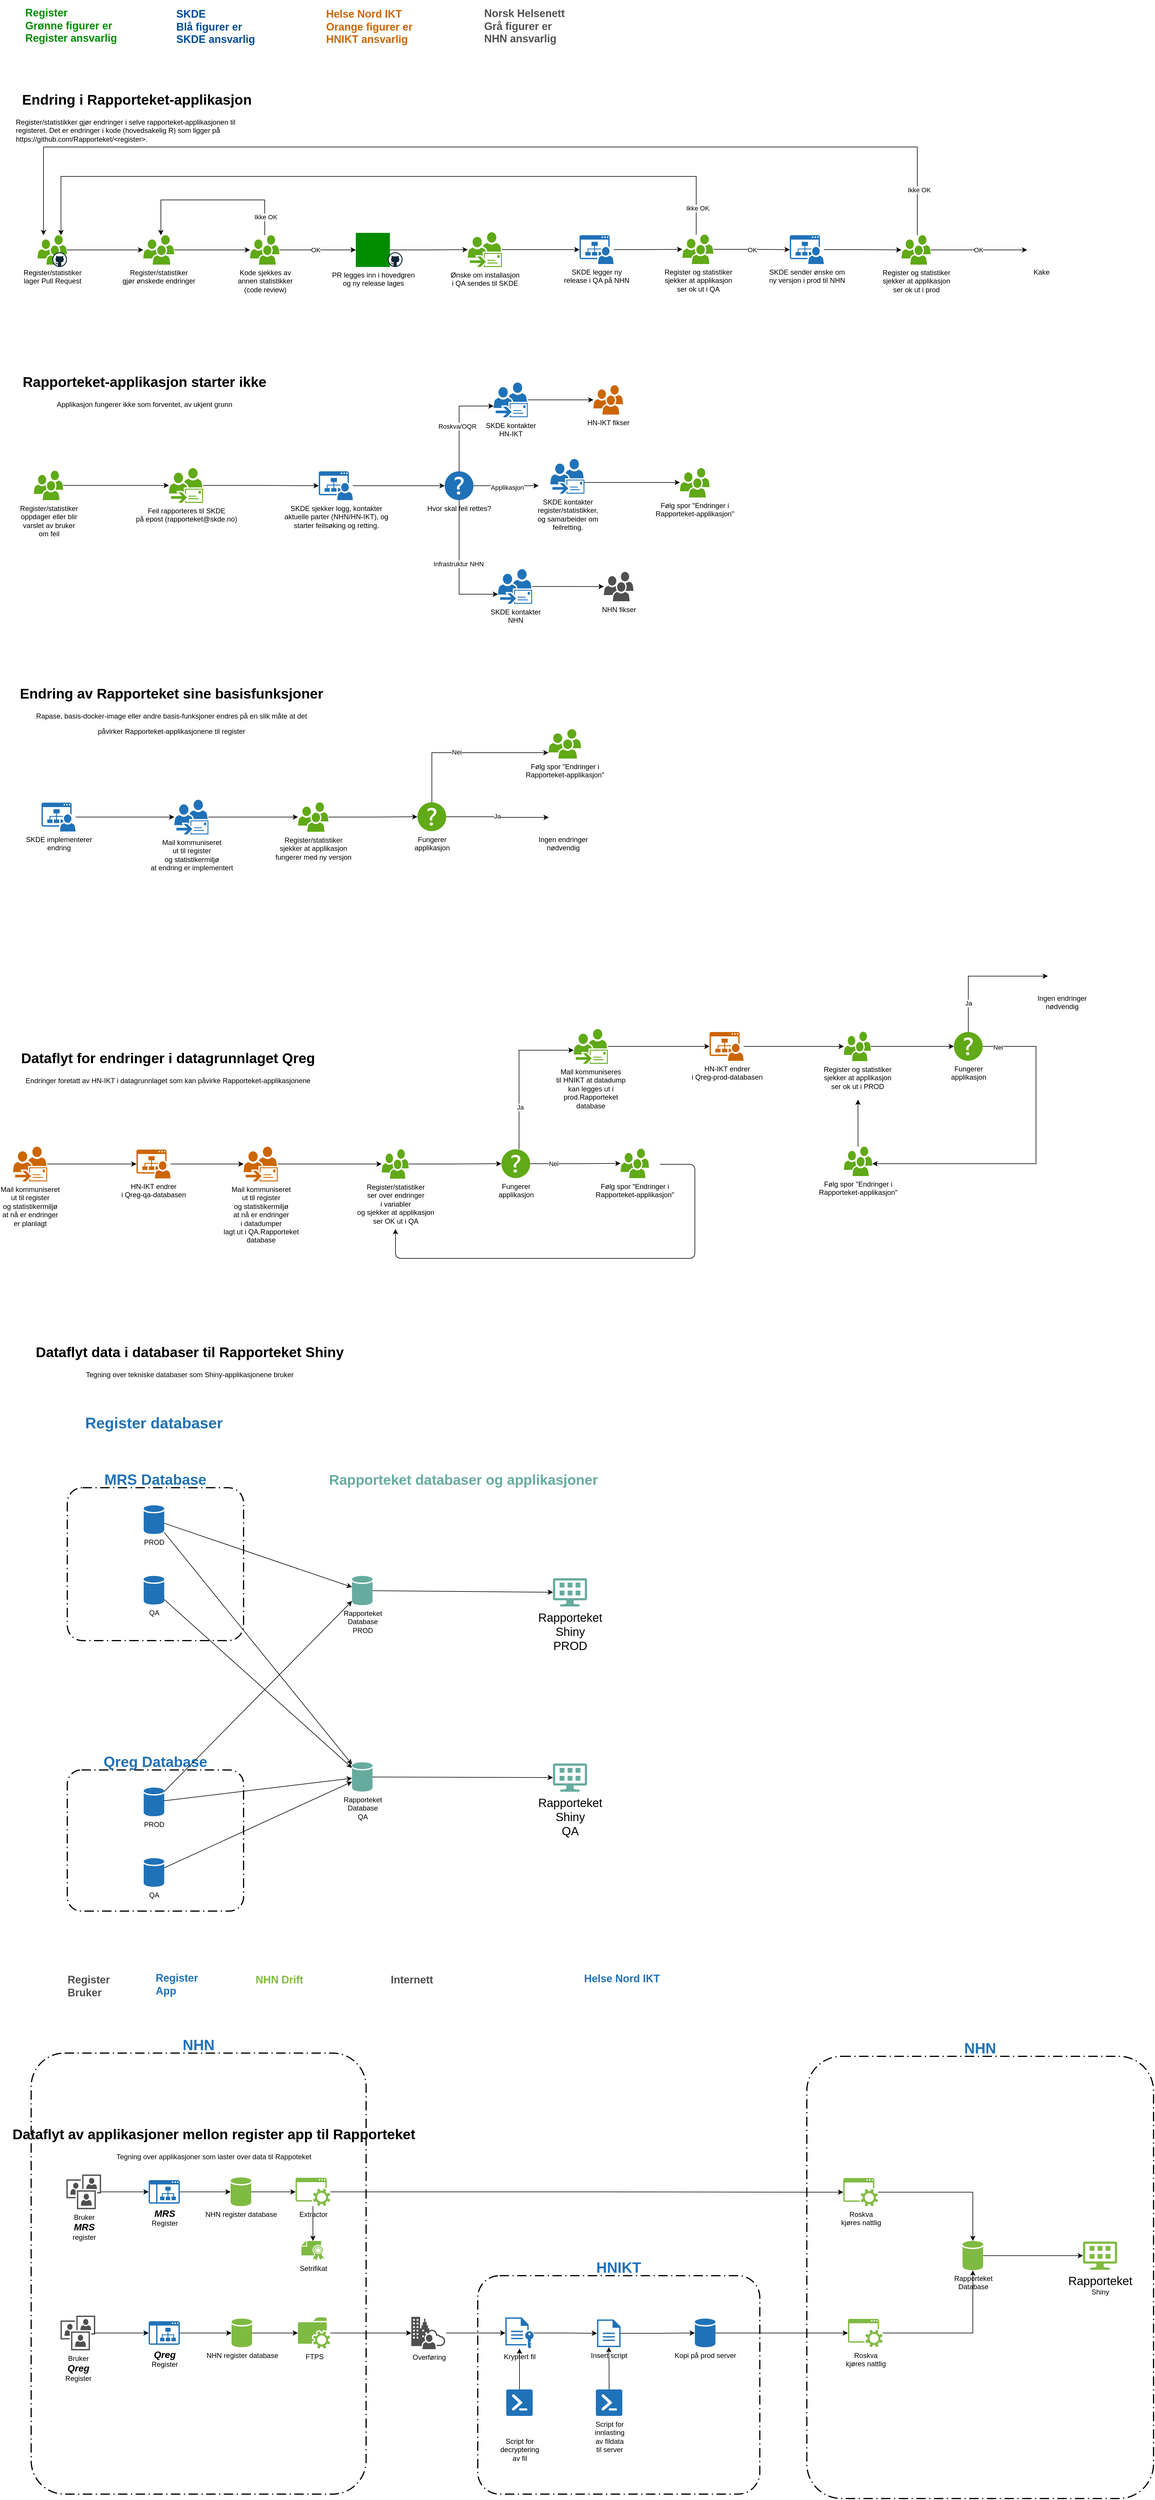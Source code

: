 <mxfile>
    <diagram id="NtRQC4Yf2EBrrEhXGuK9" name="AlleVar">
        <mxGraphModel dx="1612" dy="4120" grid="1" gridSize="10" guides="1" tooltips="1" connect="1" arrows="1" fold="1" page="1" pageScale="1" pageWidth="1169" pageHeight="827" math="0" shadow="0">
            <root>
                <mxCell id="0"/>
                <mxCell id="1" parent="0"/>
                <mxCell id="FdEGy9-HCE7xzLKLmm-V-1" value="NHN" style="rounded=1;arcSize=10;dashed=1;strokeColor=#000000;fillColor=none;gradientColor=none;dashPattern=8 3 1 3;strokeWidth=2;verticalAlign=bottom;labelPosition=center;verticalLabelPosition=top;align=center;fontStyle=1;fontSize=25;fontColor=#2072B8;" parent="1" vertex="1">
                    <mxGeometry x="1400" y="207" width="590" height="752" as="geometry"/>
                </mxCell>
                <mxCell id="3FZUS84Uxspk6rO_MviW-44" value="Register&lt;br&gt;Grønne figurer er Register ansvarlig" style="text;html=1;strokeColor=none;fillColor=none;align=left;verticalAlign=top;whiteSpace=wrap;rounded=0;fontStyle=1;fontColor=#008C00;fontSize=18;" parent="1" vertex="1">
                    <mxGeometry x="67.63" y="-3285" width="166.75" height="81.5" as="geometry"/>
                </mxCell>
                <mxCell id="3FZUS84Uxspk6rO_MviW-45" value="SKDE&lt;br&gt;Blå figurer er&lt;div&gt;SKDE ansvarlig&lt;/div&gt;" style="text;html=1;strokeColor=none;fillColor=none;align=left;verticalAlign=middle;whiteSpace=wrap;rounded=0;fontStyle=1;fontColor=#004C99;fontSize=18;" parent="1" vertex="1">
                    <mxGeometry x="325" y="-3284.25" width="170" height="80" as="geometry"/>
                </mxCell>
                <mxCell id="3FZUS84Uxspk6rO_MviW-83" value="&lt;font&gt;Norsk Helsenett&lt;/font&gt;&lt;div&gt;&lt;font&gt;Grå figurer er&lt;br&gt;NHN ansvarlig&lt;/font&gt;&lt;/div&gt;" style="text;html=1;strokeColor=none;fillColor=none;align=left;verticalAlign=top;whiteSpace=wrap;rounded=0;fontStyle=1;fontColor=#505050;fontSize=18;" parent="1" vertex="1">
                    <mxGeometry x="849.25" y="-3284.25" width="156" height="80" as="geometry"/>
                </mxCell>
                <mxCell id="3FZUS84Uxspk6rO_MviW-182" value="Qreg Database" style="rounded=1;arcSize=10;dashed=1;strokeColor=#000000;fillColor=none;gradientColor=none;dashPattern=8 3 1 3;strokeWidth=2;verticalAlign=bottom;labelPosition=center;verticalLabelPosition=top;align=center;fontStyle=1;fontSize=25;fontColor=#2072B8;" parent="1" vertex="1">
                    <mxGeometry x="141.5" y="-280" width="300" height="240" as="geometry"/>
                </mxCell>
                <mxCell id="3FZUS84Uxspk6rO_MviW-199" value="&lt;span style=&quot;font-size: 20px&quot;&gt;Rapporteket&lt;br&gt;Shiny&lt;br&gt;PROD&lt;br&gt;&lt;/span&gt;" style="pointerEvents=1;shadow=0;dashed=0;html=1;strokeColor=none;labelPosition=center;verticalLabelPosition=bottom;verticalAlign=top;outlineConnect=0;align=center;shape=mxgraph.office.devices.management_console;fillColor=#67AB9F;" parent="1" vertex="1">
                    <mxGeometry x="968" y="-606" width="58" height="48" as="geometry"/>
                </mxCell>
                <mxCell id="3FZUS84Uxspk6rO_MviW-225" style="edgeStyle=none;rounded=0;orthogonalLoop=1;jettySize=auto;html=1;" parent="1" source="3FZUS84Uxspk6rO_MviW-203" target="3FZUS84Uxspk6rO_MviW-199" edge="1">
                    <mxGeometry relative="1" as="geometry"/>
                </mxCell>
                <mxCell id="3FZUS84Uxspk6rO_MviW-203" value="Rapporteket&lt;br&gt;Database&lt;br&gt;PROD" style="shadow=0;dashed=0;html=1;strokeColor=none;labelPosition=center;verticalLabelPosition=bottom;verticalAlign=top;outlineConnect=0;align=center;shape=mxgraph.office.databases.database;fillColor=#67AB9F;" parent="1" vertex="1">
                    <mxGeometry x="626" y="-610" width="35" height="50" as="geometry"/>
                </mxCell>
                <mxCell id="3FZUS84Uxspk6rO_MviW-215" style="edgeStyle=none;rounded=0;orthogonalLoop=1;jettySize=auto;html=1;" parent="1" source="3FZUS84Uxspk6rO_MviW-204" target="3FZUS84Uxspk6rO_MviW-206" edge="1">
                    <mxGeometry relative="1" as="geometry"/>
                </mxCell>
                <mxCell id="3FZUS84Uxspk6rO_MviW-204" value="QA" style="shadow=0;dashed=0;html=1;strokeColor=none;labelPosition=center;verticalLabelPosition=bottom;verticalAlign=top;outlineConnect=0;align=center;shape=mxgraph.office.databases.database;fillColor=#2072B8;" parent="1" vertex="1">
                    <mxGeometry x="271.5" y="-130" width="35" height="49" as="geometry"/>
                </mxCell>
                <mxCell id="3FZUS84Uxspk6rO_MviW-212" style="rounded=0;orthogonalLoop=1;jettySize=auto;html=1;" parent="1" source="3FZUS84Uxspk6rO_MviW-205" target="3FZUS84Uxspk6rO_MviW-203" edge="1">
                    <mxGeometry relative="1" as="geometry"/>
                </mxCell>
                <mxCell id="3FZUS84Uxspk6rO_MviW-213" style="edgeStyle=none;rounded=0;orthogonalLoop=1;jettySize=auto;html=1;" parent="1" source="3FZUS84Uxspk6rO_MviW-205" target="3FZUS84Uxspk6rO_MviW-206" edge="1">
                    <mxGeometry relative="1" as="geometry"/>
                </mxCell>
                <mxCell id="3FZUS84Uxspk6rO_MviW-205" value="PROD" style="shadow=0;dashed=0;html=1;strokeColor=none;labelPosition=center;verticalLabelPosition=bottom;verticalAlign=top;outlineConnect=0;align=center;shape=mxgraph.office.databases.database;fillColor=#2072B8;" parent="1" vertex="1">
                    <mxGeometry x="271.5" y="-250" width="35" height="49" as="geometry"/>
                </mxCell>
                <mxCell id="3FZUS84Uxspk6rO_MviW-223" style="edgeStyle=none;rounded=0;orthogonalLoop=1;jettySize=auto;html=1;" parent="1" source="3FZUS84Uxspk6rO_MviW-206" target="3FZUS84Uxspk6rO_MviW-207" edge="1">
                    <mxGeometry relative="1" as="geometry"/>
                </mxCell>
                <mxCell id="3FZUS84Uxspk6rO_MviW-206" value="Rapporteket&lt;br&gt;Database&lt;br&gt;QA" style="shadow=0;dashed=0;html=1;strokeColor=none;labelPosition=center;verticalLabelPosition=bottom;verticalAlign=top;outlineConnect=0;align=center;shape=mxgraph.office.databases.database;fillColor=#67AB9F;" parent="1" vertex="1">
                    <mxGeometry x="626" y="-293" width="35" height="50" as="geometry"/>
                </mxCell>
                <mxCell id="3FZUS84Uxspk6rO_MviW-207" value="&lt;span style=&quot;font-size: 20px&quot;&gt;Rapporteket&lt;br&gt;Shiny&lt;br&gt;QA&lt;br&gt;&lt;/span&gt;" style="pointerEvents=1;shadow=0;dashed=0;html=1;strokeColor=none;labelPosition=center;verticalLabelPosition=bottom;verticalAlign=top;outlineConnect=0;align=center;shape=mxgraph.office.devices.management_console;fillColor=#67AB9F;" parent="1" vertex="1">
                    <mxGeometry x="968" y="-291" width="58" height="48" as="geometry"/>
                </mxCell>
                <mxCell id="3FZUS84Uxspk6rO_MviW-208" value="MRS Database" style="rounded=1;arcSize=10;dashed=1;strokeColor=#000000;fillColor=none;gradientColor=none;dashPattern=8 3 1 3;strokeWidth=2;verticalAlign=bottom;labelPosition=center;verticalLabelPosition=top;align=center;fontStyle=1;fontSize=25;fontColor=#2072B8;" parent="1" vertex="1">
                    <mxGeometry x="141.5" y="-760" width="300" height="260" as="geometry"/>
                </mxCell>
                <mxCell id="3FZUS84Uxspk6rO_MviW-221" style="edgeStyle=none;rounded=0;orthogonalLoop=1;jettySize=auto;html=1;" parent="1" source="3FZUS84Uxspk6rO_MviW-210" target="3FZUS84Uxspk6rO_MviW-206" edge="1">
                    <mxGeometry relative="1" as="geometry"/>
                </mxCell>
                <mxCell id="3FZUS84Uxspk6rO_MviW-210" value="QA" style="shadow=0;dashed=0;html=1;strokeColor=none;labelPosition=center;verticalLabelPosition=bottom;verticalAlign=top;outlineConnect=0;align=center;shape=mxgraph.office.databases.database;fillColor=#2072B8;" parent="1" vertex="1">
                    <mxGeometry x="271.5" y="-610" width="35" height="49" as="geometry"/>
                </mxCell>
                <mxCell id="3FZUS84Uxspk6rO_MviW-218" style="edgeStyle=none;rounded=0;orthogonalLoop=1;jettySize=auto;html=1;" parent="1" source="3FZUS84Uxspk6rO_MviW-211" target="3FZUS84Uxspk6rO_MviW-203" edge="1">
                    <mxGeometry relative="1" as="geometry"/>
                </mxCell>
                <mxCell id="3FZUS84Uxspk6rO_MviW-220" style="edgeStyle=none;rounded=0;orthogonalLoop=1;jettySize=auto;html=1;" parent="1" source="3FZUS84Uxspk6rO_MviW-211" target="3FZUS84Uxspk6rO_MviW-206" edge="1">
                    <mxGeometry relative="1" as="geometry"/>
                </mxCell>
                <mxCell id="3FZUS84Uxspk6rO_MviW-211" value="PROD" style="shadow=0;dashed=0;html=1;strokeColor=none;labelPosition=center;verticalLabelPosition=bottom;verticalAlign=top;outlineConnect=0;align=center;shape=mxgraph.office.databases.database;fillColor=#2072B8;" parent="1" vertex="1">
                    <mxGeometry x="271.5" y="-730" width="35" height="49" as="geometry"/>
                </mxCell>
                <mxCell id="3FZUS84Uxspk6rO_MviW-228" value="&lt;h1&gt;Dataflyt data i databaser til Rapporteket Shiny&lt;/h1&gt;&lt;div&gt;Tegning over tekniske databaser som Shiny-applikasjonene bruker&lt;/div&gt;" style="text;html=1;strokeColor=none;fillColor=none;spacing=5;spacingTop=-20;whiteSpace=wrap;overflow=hidden;rounded=0;align=center;" parent="1" vertex="1">
                    <mxGeometry x="80" y="-1010" width="540" height="100" as="geometry"/>
                </mxCell>
                <mxCell id="3FZUS84Uxspk6rO_MviW-229" value="NHN" style="rounded=1;arcSize=10;dashed=1;strokeColor=#000000;fillColor=none;gradientColor=none;dashPattern=8 3 1 3;strokeWidth=2;verticalAlign=bottom;labelPosition=center;verticalLabelPosition=top;align=center;fontStyle=1;fontSize=25;fontColor=#2072B8;" parent="1" vertex="1">
                    <mxGeometry x="80.0" y="201.5" width="570" height="750" as="geometry"/>
                </mxCell>
                <mxCell id="3FZUS84Uxspk6rO_MviW-230" value="HNIKT" style="rounded=1;arcSize=10;dashed=1;strokeColor=#000000;fillColor=none;gradientColor=none;dashPattern=8 3 1 3;strokeWidth=2;verticalAlign=bottom;labelPosition=center;verticalLabelPosition=top;align=center;fontStyle=1;fontSize=25;fontColor=#2072B8;" parent="1" vertex="1">
                    <mxGeometry x="840.0" y="580" width="480" height="371.5" as="geometry"/>
                </mxCell>
                <mxCell id="3FZUS84Uxspk6rO_MviW-231" value="&lt;h1&gt;Dataflyt av applikasjoner mellon register app til Rapporteket&lt;/h1&gt;&lt;div&gt;Tegning over applikasjoner som laster over data til Rappoteket&lt;/div&gt;" style="text;html=1;strokeColor=none;fillColor=none;spacing=5;spacingTop=-20;whiteSpace=wrap;overflow=hidden;rounded=0;align=center;" parent="1" vertex="1">
                    <mxGeometry x="35.88" y="320" width="710" height="130" as="geometry"/>
                </mxCell>
                <mxCell id="3FZUS84Uxspk6rO_MviW-232" value="&amp;nbsp;NHN Drift" style="text;html=1;strokeColor=none;fillColor=none;align=left;verticalAlign=top;whiteSpace=wrap;rounded=0;fontStyle=1;fontColor=#7FBA42;fontSize=18;" parent="1" vertex="1">
                    <mxGeometry x="454.5" y="60" width="94" height="30" as="geometry"/>
                </mxCell>
                <mxCell id="3FZUS84Uxspk6rO_MviW-233" value="Helse Nord IKT" style="text;html=1;strokeColor=none;fillColor=none;align=left;verticalAlign=middle;whiteSpace=wrap;rounded=0;fontStyle=1;fontColor=#2072B8;fontSize=18;" parent="1" vertex="1">
                    <mxGeometry x="1019.0" y="40" width="290" height="70" as="geometry"/>
                </mxCell>
                <mxCell id="3FZUS84Uxspk6rO_MviW-234" value="" style="edgeStyle=orthogonalEdgeStyle;rounded=0;orthogonalLoop=1;jettySize=auto;html=1;" parent="1" source="3FZUS84Uxspk6rO_MviW-235" target="3FZUS84Uxspk6rO_MviW-277" edge="1">
                    <mxGeometry relative="1" as="geometry"/>
                </mxCell>
                <mxCell id="3FZUS84Uxspk6rO_MviW-235" value="NHN register database" style="shadow=0;dashed=0;html=1;strokeColor=none;labelPosition=center;verticalLabelPosition=bottom;verticalAlign=top;outlineConnect=0;align=center;shape=mxgraph.office.databases.database;fillColor=#7FBA42;" parent="1" vertex="1">
                    <mxGeometry x="421.0" y="653" width="35" height="49" as="geometry"/>
                </mxCell>
                <mxCell id="3FZUS84Uxspk6rO_MviW-236" value="" style="edgeStyle=orthogonalEdgeStyle;rounded=0;orthogonalLoop=1;jettySize=auto;html=1;" parent="1" source="3FZUS84Uxspk6rO_MviW-237" target="3FZUS84Uxspk6rO_MviW-241" edge="1">
                    <mxGeometry relative="1" as="geometry"/>
                </mxCell>
                <mxCell id="3FZUS84Uxspk6rO_MviW-237" value="Kopi på prod server" style="shadow=0;dashed=0;html=1;strokeColor=none;labelPosition=center;verticalLabelPosition=bottom;verticalAlign=top;outlineConnect=0;align=center;shape=mxgraph.office.databases.database;fillColor=#2072B8;" parent="1" vertex="1">
                    <mxGeometry x="1209.5" y="653" width="35" height="49" as="geometry"/>
                </mxCell>
                <mxCell id="3FZUS84Uxspk6rO_MviW-238" value="" style="edgeStyle=orthogonalEdgeStyle;rounded=0;orthogonalLoop=1;jettySize=auto;html=1;" parent="1" source="3FZUS84Uxspk6rO_MviW-239" target="3FZUS84Uxspk6rO_MviW-245" edge="1">
                    <mxGeometry relative="1" as="geometry"/>
                </mxCell>
                <mxCell id="3FZUS84Uxspk6rO_MviW-239" value="Overføring" style="pointerEvents=1;shadow=0;dashed=0;html=1;strokeColor=none;fillColor=#505050;labelPosition=center;verticalLabelPosition=bottom;verticalAlign=top;outlineConnect=0;align=center;shape=mxgraph.office.security.split_domain_user;" parent="1" vertex="1">
                    <mxGeometry x="727.0" y="650" width="59" height="55" as="geometry"/>
                </mxCell>
                <mxCell id="3FZUS84Uxspk6rO_MviW-240" style="edgeStyle=orthogonalEdgeStyle;rounded=0;orthogonalLoop=1;jettySize=auto;html=1;" parent="1" source="3FZUS84Uxspk6rO_MviW-241" target="3FZUS84Uxspk6rO_MviW-267" edge="1">
                    <mxGeometry relative="1" as="geometry"/>
                </mxCell>
                <mxCell id="3FZUS84Uxspk6rO_MviW-241" value="Roskva &lt;br&gt;kjøres nattlig" style="pointerEvents=1;shadow=0;dashed=0;html=1;strokeColor=none;labelPosition=center;verticalLabelPosition=bottom;verticalAlign=top;outlineConnect=0;align=center;shape=mxgraph.office.concepts.service_application;fillColor=#7FBA42;" parent="1" vertex="1">
                    <mxGeometry x="1470" y="653.5" width="59" height="48" as="geometry"/>
                </mxCell>
                <mxCell id="3FZUS84Uxspk6rO_MviW-244" value="" style="edgeStyle=orthogonalEdgeStyle;rounded=0;orthogonalLoop=1;jettySize=auto;html=1;" parent="1" source="3FZUS84Uxspk6rO_MviW-245" target="3FZUS84Uxspk6rO_MviW-247" edge="1">
                    <mxGeometry relative="1" as="geometry"/>
                </mxCell>
                <mxCell id="3FZUS84Uxspk6rO_MviW-245" value="Kryptert fil&lt;br&gt;" style="pointerEvents=1;shadow=0;dashed=0;html=1;strokeColor=none;fillColor=#2072B8;labelPosition=center;verticalLabelPosition=bottom;verticalAlign=top;outlineConnect=0;align=center;shape=mxgraph.office.concepts.file_key;" parent="1" vertex="1">
                    <mxGeometry x="887.0" y="651" width="48" height="53" as="geometry"/>
                </mxCell>
                <mxCell id="3FZUS84Uxspk6rO_MviW-246" value="" style="edgeStyle=orthogonalEdgeStyle;rounded=0;orthogonalLoop=1;jettySize=auto;html=1;" parent="1" source="3FZUS84Uxspk6rO_MviW-247" target="3FZUS84Uxspk6rO_MviW-237" edge="1">
                    <mxGeometry relative="1" as="geometry"/>
                </mxCell>
                <mxCell id="3FZUS84Uxspk6rO_MviW-247" value="Insert script" style="pointerEvents=1;shadow=0;dashed=0;html=1;strokeColor=none;fillColor=#2072B8;labelPosition=center;verticalLabelPosition=bottom;verticalAlign=top;outlineConnect=0;align=center;shape=mxgraph.office.concepts.document;" parent="1" vertex="1">
                    <mxGeometry x="1043" y="654.5" width="40" height="47" as="geometry"/>
                </mxCell>
                <mxCell id="3FZUS84Uxspk6rO_MviW-248" value="" style="edgeStyle=orthogonalEdgeStyle;rounded=0;orthogonalLoop=1;jettySize=auto;html=1;" parent="1" source="3FZUS84Uxspk6rO_MviW-249" target="3FZUS84Uxspk6rO_MviW-247" edge="1">
                    <mxGeometry relative="1" as="geometry"/>
                </mxCell>
                <mxCell id="3FZUS84Uxspk6rO_MviW-249" value="Script for&lt;br&gt;innlasting&lt;br&gt;av fildata&lt;br&gt;til server" style="pointerEvents=1;shadow=0;dashed=0;html=1;strokeColor=none;fillColor=#2072B8;labelPosition=center;verticalLabelPosition=bottom;verticalAlign=top;outlineConnect=0;align=center;shape=mxgraph.office.concepts.powershell;" parent="1" vertex="1">
                    <mxGeometry x="1041" y="773.5" width="45" height="45" as="geometry"/>
                </mxCell>
                <mxCell id="3FZUS84Uxspk6rO_MviW-250" value="" style="edgeStyle=orthogonalEdgeStyle;rounded=0;orthogonalLoop=1;jettySize=auto;html=1;" parent="1" source="3FZUS84Uxspk6rO_MviW-251" target="3FZUS84Uxspk6rO_MviW-245" edge="1">
                    <mxGeometry relative="1" as="geometry"/>
                </mxCell>
                <mxCell id="3FZUS84Uxspk6rO_MviW-251" value="&lt;br&gt;&lt;br&gt;&lt;span style=&quot;color: rgb(0 , 0 , 0) ; font-family: &amp;#34;helvetica&amp;#34; ; font-size: 12px ; font-style: normal ; font-weight: 400 ; letter-spacing: normal ; text-align: center ; text-indent: 0px ; text-transform: none ; word-spacing: 0px ; background-color: rgb(248 , 249 , 250) ; display: inline ; float: none&quot;&gt;Script for&lt;br&gt;decryptering&lt;/span&gt;&lt;br&gt;av fil" style="pointerEvents=1;shadow=0;dashed=0;html=1;strokeColor=none;fillColor=#2072B8;labelPosition=center;verticalLabelPosition=bottom;verticalAlign=top;outlineConnect=0;align=center;shape=mxgraph.office.concepts.powershell;" parent="1" vertex="1">
                    <mxGeometry x="888.5" y="773.5" width="45" height="45" as="geometry"/>
                </mxCell>
                <mxCell id="3FZUS84Uxspk6rO_MviW-252" value="&lt;font color=&quot;#505050&quot;&gt;Internett&lt;/font&gt;" style="text;html=1;strokeColor=none;fillColor=none;align=left;verticalAlign=top;whiteSpace=wrap;rounded=0;fontStyle=1;fontColor=#008C00;fontSize=18;" parent="1" vertex="1">
                    <mxGeometry x="690.0" y="60" width="156" height="30" as="geometry"/>
                </mxCell>
                <mxCell id="3FZUS84Uxspk6rO_MviW-253" style="edgeStyle=orthogonalEdgeStyle;rounded=0;orthogonalLoop=1;jettySize=auto;html=1;" parent="1" source="FdEGy9-HCE7xzLKLmm-V-4" target="3FZUS84Uxspk6rO_MviW-267" edge="1">
                    <mxGeometry relative="1" as="geometry"/>
                </mxCell>
                <mxCell id="3FZUS84Uxspk6rO_MviW-255" value="&lt;span style=&quot;font-size: 20px&quot;&gt;Rapporteket&lt;br&gt;&lt;/span&gt;Shiny" style="pointerEvents=1;shadow=0;dashed=0;html=1;strokeColor=none;labelPosition=center;verticalLabelPosition=bottom;verticalAlign=top;outlineConnect=0;align=center;shape=mxgraph.office.devices.management_console;fillColor=#7FBA42;" parent="1" vertex="1">
                    <mxGeometry x="1870" y="522" width="58" height="48" as="geometry"/>
                </mxCell>
                <mxCell id="3FZUS84Uxspk6rO_MviW-256" value="" style="edgeStyle=orthogonalEdgeStyle;rounded=0;orthogonalLoop=1;jettySize=auto;html=1;" parent="1" source="3FZUS84Uxspk6rO_MviW-257" target="3FZUS84Uxspk6rO_MviW-263" edge="1">
                    <mxGeometry relative="1" as="geometry"/>
                </mxCell>
                <mxCell id="3FZUS84Uxspk6rO_MviW-257" value="NHN register database" style="shadow=0;dashed=0;html=1;strokeColor=none;labelPosition=center;verticalLabelPosition=bottom;verticalAlign=top;outlineConnect=0;align=center;shape=mxgraph.office.databases.database;fillColor=#7FBA42;" parent="1" vertex="1">
                    <mxGeometry x="419.5" y="413" width="35" height="49" as="geometry"/>
                </mxCell>
                <mxCell id="3FZUS84Uxspk6rO_MviW-260" value="Setrifikat" style="sketch=0;pointerEvents=1;shadow=0;dashed=0;html=1;strokeColor=none;fillColor=#7FBA42;labelPosition=center;verticalLabelPosition=bottom;verticalAlign=top;outlineConnect=0;align=center;shape=mxgraph.office.security.certificate;" parent="1" vertex="1">
                    <mxGeometry x="540.0" y="521" width="39" height="33" as="geometry"/>
                </mxCell>
                <mxCell id="3FZUS84Uxspk6rO_MviW-261" value="" style="edgeStyle=orthogonalEdgeStyle;rounded=0;orthogonalLoop=1;jettySize=auto;html=1;" parent="1" source="3FZUS84Uxspk6rO_MviW-263" target="FdEGy9-HCE7xzLKLmm-V-4" edge="1">
                    <mxGeometry relative="1" as="geometry">
                        <mxPoint x="727.0" y="437.5" as="targetPoint"/>
                    </mxGeometry>
                </mxCell>
                <mxCell id="3FZUS84Uxspk6rO_MviW-262" value="" style="edgeStyle=orthogonalEdgeStyle;rounded=0;orthogonalLoop=1;jettySize=auto;html=1;" parent="1" source="3FZUS84Uxspk6rO_MviW-263" target="3FZUS84Uxspk6rO_MviW-260" edge="1">
                    <mxGeometry relative="1" as="geometry"/>
                </mxCell>
                <mxCell id="3FZUS84Uxspk6rO_MviW-263" value="Extractor" style="pointerEvents=1;shadow=0;dashed=0;html=1;strokeColor=none;labelPosition=center;verticalLabelPosition=bottom;verticalAlign=top;outlineConnect=0;align=center;shape=mxgraph.office.concepts.service_application;fillColor=#7FBA42;" parent="1" vertex="1">
                    <mxGeometry x="530.0" y="413.5" width="59" height="48" as="geometry"/>
                </mxCell>
                <mxCell id="3FZUS84Uxspk6rO_MviW-266" value="" style="edgeStyle=orthogonalEdgeStyle;rounded=0;orthogonalLoop=1;jettySize=auto;html=1;" parent="1" source="3FZUS84Uxspk6rO_MviW-267" target="3FZUS84Uxspk6rO_MviW-255" edge="1">
                    <mxGeometry relative="1" as="geometry"/>
                </mxCell>
                <mxCell id="3FZUS84Uxspk6rO_MviW-267" value="Rapporteket&lt;br&gt;Database" style="shadow=0;dashed=0;html=1;strokeColor=none;labelPosition=center;verticalLabelPosition=bottom;verticalAlign=top;outlineConnect=0;align=center;shape=mxgraph.office.databases.database;fillColor=#7FBA42;" parent="1" vertex="1">
                    <mxGeometry x="1665" y="521" width="35" height="50" as="geometry"/>
                </mxCell>
                <mxCell id="3FZUS84Uxspk6rO_MviW-268" value="" style="edgeStyle=orthogonalEdgeStyle;rounded=0;orthogonalLoop=1;jettySize=auto;html=1;" parent="1" source="3FZUS84Uxspk6rO_MviW-269" target="3FZUS84Uxspk6rO_MviW-273" edge="1">
                    <mxGeometry relative="1" as="geometry"/>
                </mxCell>
                <mxCell id="3FZUS84Uxspk6rO_MviW-269" value="Bruker &lt;br&gt;&lt;b&gt;&lt;i&gt;&lt;font style=&quot;font-size: 16px&quot;&gt;MRS &lt;/font&gt;&lt;/i&gt;&lt;/b&gt;&lt;br&gt;register" style="sketch=0;pointerEvents=1;shadow=0;dashed=0;html=1;strokeColor=none;fillColor=#505050;labelPosition=center;verticalLabelPosition=bottom;verticalAlign=top;outlineConnect=0;align=center;shape=mxgraph.office.users.user_accounts;" parent="1" vertex="1">
                    <mxGeometry x="140.0" y="408" width="59" height="59" as="geometry"/>
                </mxCell>
                <mxCell id="3FZUS84Uxspk6rO_MviW-270" value="" style="edgeStyle=orthogonalEdgeStyle;rounded=0;orthogonalLoop=1;jettySize=auto;html=1;" parent="1" source="3FZUS84Uxspk6rO_MviW-271" target="3FZUS84Uxspk6rO_MviW-235" edge="1">
                    <mxGeometry relative="1" as="geometry"/>
                </mxCell>
                <mxCell id="3FZUS84Uxspk6rO_MviW-271" value="&lt;font style=&quot;font-size: 16px&quot;&gt;&lt;b&gt;&lt;i&gt;Qreg&lt;/i&gt;&lt;/b&gt;&lt;/font&gt;&lt;br&gt;Register" style="sketch=0;pointerEvents=1;shadow=0;dashed=0;html=1;strokeColor=none;labelPosition=center;verticalLabelPosition=bottom;verticalAlign=top;outlineConnect=0;align=center;shape=mxgraph.office.sites.subsite;fillColor=#2072B8;" parent="1" vertex="1">
                    <mxGeometry x="280.0" y="657.5" width="53" height="40" as="geometry"/>
                </mxCell>
                <mxCell id="3FZUS84Uxspk6rO_MviW-272" value="" style="edgeStyle=orthogonalEdgeStyle;rounded=0;orthogonalLoop=1;jettySize=auto;html=1;" parent="1" source="3FZUS84Uxspk6rO_MviW-273" target="3FZUS84Uxspk6rO_MviW-257" edge="1">
                    <mxGeometry relative="1" as="geometry"/>
                </mxCell>
                <mxCell id="3FZUS84Uxspk6rO_MviW-273" value="&lt;font style=&quot;font-size: 16px&quot;&gt;&lt;b&gt;&lt;i&gt;MRS&lt;/i&gt;&lt;/b&gt;&lt;/font&gt;&lt;br&gt;Register" style="sketch=0;pointerEvents=1;shadow=0;dashed=0;html=1;strokeColor=none;labelPosition=center;verticalLabelPosition=bottom;verticalAlign=top;outlineConnect=0;align=center;shape=mxgraph.office.sites.subsite;fillColor=#2072B8;" parent="1" vertex="1">
                    <mxGeometry x="280.0" y="417.5" width="53" height="40" as="geometry"/>
                </mxCell>
                <mxCell id="3FZUS84Uxspk6rO_MviW-274" value="" style="edgeStyle=orthogonalEdgeStyle;rounded=0;orthogonalLoop=1;jettySize=auto;html=1;" parent="1" source="3FZUS84Uxspk6rO_MviW-275" target="3FZUS84Uxspk6rO_MviW-271" edge="1">
                    <mxGeometry relative="1" as="geometry"/>
                </mxCell>
                <mxCell id="3FZUS84Uxspk6rO_MviW-275" value="Bruker&lt;br&gt;&lt;b&gt;&lt;i&gt;&lt;font style=&quot;font-size: 16px&quot;&gt;Qreg&lt;/font&gt;&lt;/i&gt;&lt;/b&gt;&lt;br&gt;Register" style="sketch=0;pointerEvents=1;shadow=0;dashed=0;html=1;strokeColor=none;fillColor=#505050;labelPosition=center;verticalLabelPosition=bottom;verticalAlign=top;outlineConnect=0;align=center;shape=mxgraph.office.users.user_accounts;" parent="1" vertex="1">
                    <mxGeometry x="130.0" y="648" width="59" height="59" as="geometry"/>
                </mxCell>
                <mxCell id="3FZUS84Uxspk6rO_MviW-276" style="edgeStyle=orthogonalEdgeStyle;rounded=0;orthogonalLoop=1;jettySize=auto;html=1;" parent="1" source="3FZUS84Uxspk6rO_MviW-277" target="3FZUS84Uxspk6rO_MviW-239" edge="1">
                    <mxGeometry relative="1" as="geometry"/>
                </mxCell>
                <mxCell id="3FZUS84Uxspk6rO_MviW-277" value="FTPS" style="sketch=0;pointerEvents=1;shadow=0;dashed=0;html=1;strokeColor=none;fillColor=#7FBA42;labelPosition=center;verticalLabelPosition=bottom;verticalAlign=top;outlineConnect=0;align=center;shape=mxgraph.office.services.network_file_share_service;" parent="1" vertex="1">
                    <mxGeometry x="534.0" y="651" width="55" height="53" as="geometry"/>
                </mxCell>
                <mxCell id="3FZUS84Uxspk6rO_MviW-279" value="Register databaser" style="text;html=1;strokeColor=none;fillColor=none;align=left;verticalAlign=middle;whiteSpace=wrap;rounded=0;fontStyle=1;fontColor=#2072B8;fontSize=26;" parent="1" vertex="1">
                    <mxGeometry x="170" y="-900" width="298.5" height="60" as="geometry"/>
                </mxCell>
                <mxCell id="3FZUS84Uxspk6rO_MviW-280" value="Rapporteket databaser og applikasjoner" style="text;html=1;strokeColor=none;fillColor=none;align=left;verticalAlign=top;whiteSpace=wrap;rounded=0;fontStyle=1;fontColor=#67AB9F;fontSize=24;" parent="1" vertex="1">
                    <mxGeometry x="585.25" y="-794" width="537.5" height="90" as="geometry"/>
                </mxCell>
                <mxCell id="3FZUS84Uxspk6rO_MviW-282" value="Register&lt;br&gt;App" style="text;html=1;strokeColor=none;fillColor=none;align=left;verticalAlign=middle;whiteSpace=wrap;rounded=0;fontStyle=1;fontColor=#2072B8;fontSize=18;" parent="1" vertex="1">
                    <mxGeometry x="290.0" y="60" width="87.5" height="50" as="geometry"/>
                </mxCell>
                <mxCell id="3FZUS84Uxspk6rO_MviW-283" value="&lt;font color=&quot;#505050&quot;&gt;Register&lt;br&gt;Bruker&lt;br&gt;&lt;/font&gt;" style="text;html=1;strokeColor=none;fillColor=none;align=left;verticalAlign=top;whiteSpace=wrap;rounded=0;fontStyle=1;fontColor=#008C00;fontSize=18;" parent="1" vertex="1">
                    <mxGeometry x="140.0" y="60" width="84" height="50" as="geometry"/>
                </mxCell>
                <mxCell id="FdEGy9-HCE7xzLKLmm-V-4" value="Roskva &lt;br&gt;kjøres nattlig" style="pointerEvents=1;shadow=0;dashed=0;html=1;strokeColor=none;labelPosition=center;verticalLabelPosition=bottom;verticalAlign=top;outlineConnect=0;align=center;shape=mxgraph.office.concepts.service_application;fillColor=#7FBA42;" parent="1" vertex="1">
                    <mxGeometry x="1462" y="414" width="59" height="48" as="geometry"/>
                </mxCell>
                <mxCell id="Rlp62eV4Cp5Yy7YXBmrY-2" value="HN-IKT endrer&lt;br&gt;i Qreg-qa-databasen" style="pointerEvents=1;shadow=0;dashed=0;html=1;strokeColor=none;fillColor=#CC6600;labelPosition=center;verticalLabelPosition=bottom;verticalAlign=top;outlineConnect=0;align=center;shape=mxgraph.office.sites.my_site;fontColor=#000000;labelBackgroundColor=none;fontSize=12;" parent="1" vertex="1">
                    <mxGeometry x="259.25" y="-1335" width="58" height="49" as="geometry"/>
                </mxCell>
                <mxCell id="Rlp62eV4Cp5Yy7YXBmrY-15" style="edgeStyle=orthogonalEdgeStyle;rounded=0;orthogonalLoop=1;jettySize=auto;html=1;" parent="1" source="Rlp62eV4Cp5Yy7YXBmrY-3" target="Rlp62eV4Cp5Yy7YXBmrY-2" edge="1">
                    <mxGeometry relative="1" as="geometry"/>
                </mxCell>
                <mxCell id="Rlp62eV4Cp5Yy7YXBmrY-3" value="Mail kommuniseret&lt;br&gt;ut til register&lt;br&gt;og statistikermiljø &lt;br&gt;at nå er endringer&lt;br&gt;er planlagt" style="pointerEvents=1;shadow=0;dashed=0;html=1;strokeColor=none;fillColor=#CC6600;labelPosition=center;verticalLabelPosition=bottom;verticalAlign=top;outlineConnect=0;align=center;shape=mxgraph.office.users.dynamic_distribution_group;labelBackgroundColor=none;fontSize=12;fontColor=#000000;" parent="1" vertex="1">
                    <mxGeometry x="49.25" y="-1340" width="58" height="59" as="geometry"/>
                </mxCell>
                <mxCell id="Rlp62eV4Cp5Yy7YXBmrY-17" style="edgeStyle=orthogonalEdgeStyle;rounded=0;orthogonalLoop=1;jettySize=auto;html=1;" parent="1" source="Rlp62eV4Cp5Yy7YXBmrY-2" target="Rlp62eV4Cp5Yy7YXBmrY-9" edge="1">
                    <mxGeometry relative="1" as="geometry">
                        <mxPoint x="555.25" y="-1310.5" as="sourcePoint"/>
                    </mxGeometry>
                </mxCell>
                <mxCell id="Rlp62eV4Cp5Yy7YXBmrY-18" style="edgeStyle=orthogonalEdgeStyle;rounded=0;orthogonalLoop=1;jettySize=auto;html=1;" parent="1" source="Rlp62eV4Cp5Yy7YXBmrY-9" target="Rlp62eV4Cp5Yy7YXBmrY-10" edge="1">
                    <mxGeometry relative="1" as="geometry"/>
                </mxCell>
                <mxCell id="Rlp62eV4Cp5Yy7YXBmrY-9" value="Mail kommuniseret&lt;br&gt;ut til register&lt;br&gt;og statistikermiljø &lt;br&gt;at nå er endringer&lt;br&gt;i datadumper&lt;br&gt;lagt ut i QA.Rapporteket&lt;br&gt;database" style="pointerEvents=1;shadow=0;dashed=0;html=1;strokeColor=none;fillColor=#CC6600;labelPosition=center;verticalLabelPosition=bottom;verticalAlign=top;outlineConnect=0;align=center;shape=mxgraph.office.users.dynamic_distribution_group;labelBackgroundColor=none;fontSize=12;fontColor=#000000;" parent="1" vertex="1">
                    <mxGeometry x="441.5" y="-1340" width="58" height="59" as="geometry"/>
                </mxCell>
                <mxCell id="D78ok7mh7IAtvR6c5HxT-12" style="edgeStyle=orthogonalEdgeStyle;rounded=0;orthogonalLoop=1;jettySize=auto;html=1;" parent="1" source="Rlp62eV4Cp5Yy7YXBmrY-10" target="D78ok7mh7IAtvR6c5HxT-9" edge="1">
                    <mxGeometry relative="1" as="geometry"/>
                </mxCell>
                <mxCell id="Rlp62eV4Cp5Yy7YXBmrY-10" value="Register/statistiker&lt;br&gt;ser over endringer&lt;br&gt;i variabler&lt;br&gt;og sjekker at applikasjon&lt;div&gt;ser OK ut i QA&lt;/div&gt;" style="pointerEvents=1;shadow=0;dashed=0;html=1;strokeColor=none;labelPosition=center;verticalLabelPosition=bottom;verticalAlign=top;outlineConnect=0;align=center;shape=mxgraph.office.users.users;fillColor=#60A917;labelBackgroundColor=none;fontSize=12;fontColor=#000000;" parent="1" vertex="1">
                    <mxGeometry x="676.5" y="-1335.5" width="46" height="50" as="geometry"/>
                </mxCell>
                <mxCell id="Rlp62eV4Cp5Yy7YXBmrY-20" style="edgeStyle=orthogonalEdgeStyle;rounded=0;orthogonalLoop=1;jettySize=auto;html=1;" parent="1" source="Rlp62eV4Cp5Yy7YXBmrY-11" target="2" edge="1">
                    <mxGeometry relative="1" as="geometry">
                        <mxPoint x="1233" y="-1510.5" as="targetPoint"/>
                    </mxGeometry>
                </mxCell>
                <mxCell id="Rlp62eV4Cp5Yy7YXBmrY-11" value="Mail kommuniseres&lt;br&gt;til HNIKT at datadump&lt;br&gt;kan legges ut i&lt;br&gt;prod.Rapporteket&lt;br&gt;database" style="pointerEvents=1;shadow=0;dashed=0;html=1;strokeColor=none;labelPosition=center;verticalLabelPosition=bottom;verticalAlign=top;outlineConnect=0;align=center;shape=mxgraph.office.users.dynamic_distribution_group;labelBackgroundColor=none;fontSize=12;fontColor=#000000;fillColor=#60A917;" parent="1" vertex="1">
                    <mxGeometry x="1003.25" y="-1540" width="58" height="59" as="geometry"/>
                </mxCell>
                <mxCell id="Rlp62eV4Cp5Yy7YXBmrY-22" style="edgeStyle=orthogonalEdgeStyle;rounded=0;orthogonalLoop=1;jettySize=auto;html=1;" parent="1" source="2" target="Rlp62eV4Cp5Yy7YXBmrY-14" edge="1">
                    <mxGeometry relative="1" as="geometry">
                        <mxPoint x="1290" y="-1510.5" as="sourcePoint"/>
                    </mxGeometry>
                </mxCell>
                <mxCell id="D78ok7mh7IAtvR6c5HxT-18" style="edgeStyle=orthogonalEdgeStyle;rounded=0;orthogonalLoop=1;jettySize=auto;html=1;" parent="1" source="Rlp62eV4Cp5Yy7YXBmrY-14" target="D78ok7mh7IAtvR6c5HxT-17" edge="1">
                    <mxGeometry relative="1" as="geometry"/>
                </mxCell>
                <mxCell id="Rlp62eV4Cp5Yy7YXBmrY-14" value="Register og statistiker&lt;br&gt;sjekker at applikasjon&lt;br&gt;ser ok ut i PROD" style="pointerEvents=1;shadow=0;dashed=0;html=1;strokeColor=none;labelPosition=center;verticalLabelPosition=bottom;verticalAlign=top;outlineConnect=0;align=center;shape=mxgraph.office.users.users;fillColor=#60A917;labelBackgroundColor=none;fontSize=12;fontColor=#000000;" parent="1" vertex="1">
                    <mxGeometry x="1463" y="-1535.5" width="46" height="50" as="geometry"/>
                </mxCell>
                <mxCell id="Rlp62eV4Cp5Yy7YXBmrY-23" value="&lt;h1&gt;Dataflyt for endringer i datagrunnlaget Qreg&lt;/h1&gt;&lt;p&gt;Endringer foretatt av HN-IKT i datagrunnlaget som kan påvirke Rapporteket-applikasjonene&lt;/p&gt;&lt;p&gt;&lt;br&gt;&lt;/p&gt;" style="text;html=1;strokeColor=none;fillColor=none;spacing=5;spacingTop=-20;whiteSpace=wrap;overflow=hidden;rounded=0;align=center;" parent="1" vertex="1">
                    <mxGeometry x="30.0" y="-1510" width="566" height="100" as="geometry"/>
                </mxCell>
                <mxCell id="Rlp62eV4Cp5Yy7YXBmrY-24" value="&lt;h1&gt;Rapporteket-applikasjon starter ikke&lt;/h1&gt;&lt;p&gt;Applikasjon fungerer ikke som forventet, av ukjent grunn&lt;/p&gt;&lt;p&gt;&lt;br&gt;&lt;/p&gt;" style="text;html=1;strokeColor=none;fillColor=none;spacing=5;spacingTop=-20;whiteSpace=wrap;overflow=hidden;rounded=0;align=center;" parent="1" vertex="1">
                    <mxGeometry x="50.25" y="-2660" width="446" height="100" as="geometry"/>
                </mxCell>
                <mxCell id="Rlp62eV4Cp5Yy7YXBmrY-29" value="" style="edgeStyle=orthogonalEdgeStyle;rounded=0;orthogonalLoop=1;jettySize=auto;html=1;" parent="1" source="Rlp62eV4Cp5Yy7YXBmrY-25" target="Rlp62eV4Cp5Yy7YXBmrY-30" edge="1">
                    <mxGeometry relative="1" as="geometry">
                        <mxPoint x="294.5" y="-2464.5" as="targetPoint"/>
                    </mxGeometry>
                </mxCell>
                <mxCell id="Rlp62eV4Cp5Yy7YXBmrY-25" value="Register/statistiker&lt;br&gt;oppdager eller blir&lt;div&gt;varslet av bruker&lt;/div&gt;&lt;div&gt;om feil&lt;/div&gt;" style="pointerEvents=1;shadow=0;dashed=0;html=1;strokeColor=none;labelPosition=center;verticalLabelPosition=bottom;verticalAlign=top;outlineConnect=0;align=center;shape=mxgraph.office.users.users;fillColor=#60A917;labelBackgroundColor=none;fontSize=12;fontColor=#000000;" parent="1" vertex="1">
                    <mxGeometry x="84.5" y="-2489.5" width="50" height="50" as="geometry"/>
                </mxCell>
                <mxCell id="Rlp62eV4Cp5Yy7YXBmrY-39" style="edgeStyle=orthogonalEdgeStyle;rounded=0;orthogonalLoop=1;jettySize=auto;html=1;" parent="1" source="Rlp62eV4Cp5Yy7YXBmrY-30" target="Rlp62eV4Cp5Yy7YXBmrY-33" edge="1">
                    <mxGeometry relative="1" as="geometry"/>
                </mxCell>
                <mxCell id="Rlp62eV4Cp5Yy7YXBmrY-30" value="Feil rapporteres til SKDE&lt;div&gt;på epost (rapporteket@skde.no)&lt;/div&gt;" style="pointerEvents=1;shadow=0;dashed=0;html=1;strokeColor=none;labelPosition=center;verticalLabelPosition=bottom;verticalAlign=top;outlineConnect=0;align=center;shape=mxgraph.office.users.dynamic_distribution_group;labelBackgroundColor=none;fontSize=12;fontColor=#000000;fillColor=#60A917;" parent="1" vertex="1">
                    <mxGeometry x="314.5" y="-2494" width="58" height="59" as="geometry"/>
                </mxCell>
                <mxCell id="Rlp62eV4Cp5Yy7YXBmrY-40" style="edgeStyle=orthogonalEdgeStyle;rounded=0;orthogonalLoop=1;jettySize=auto;html=1;" parent="1" source="Rlp62eV4Cp5Yy7YXBmrY-33" target="Rlp62eV4Cp5Yy7YXBmrY-36" edge="1">
                    <mxGeometry relative="1" as="geometry"/>
                </mxCell>
                <mxCell id="Rlp62eV4Cp5Yy7YXBmrY-33" value="SKDE sjekker logg, kontakter&lt;div&gt;aktuelle parter (NHN/HN-IKT), og&lt;/div&gt;&lt;div&gt;starter feilsøking og retting.&lt;/div&gt;" style="pointerEvents=1;shadow=0;dashed=0;html=1;strokeColor=none;fillColor=#2072B8;labelPosition=center;verticalLabelPosition=bottom;verticalAlign=top;outlineConnect=0;align=center;shape=mxgraph.office.sites.my_site;fontColor=#000000;labelBackgroundColor=none;fontSize=12;" parent="1" vertex="1">
                    <mxGeometry x="569.5" y="-2488.5" width="58" height="49" as="geometry"/>
                </mxCell>
                <mxCell id="Rlp62eV4Cp5Yy7YXBmrY-41" style="edgeStyle=orthogonalEdgeStyle;rounded=0;orthogonalLoop=1;jettySize=auto;html=1;" parent="1" source="Rlp62eV4Cp5Yy7YXBmrY-36" edge="1">
                    <mxGeometry relative="1" as="geometry">
                        <mxPoint x="943.75" y="-2464.0" as="targetPoint"/>
                    </mxGeometry>
                </mxCell>
                <mxCell id="Rlp62eV4Cp5Yy7YXBmrY-42" value="Applikasjon" style="edgeLabel;html=1;align=center;verticalAlign=middle;resizable=0;points=[];" parent="Rlp62eV4Cp5Yy7YXBmrY-41" vertex="1" connectable="0">
                    <mxGeometry x="0.022" y="-2" relative="1" as="geometry">
                        <mxPoint as="offset"/>
                    </mxGeometry>
                </mxCell>
                <mxCell id="Rlp62eV4Cp5Yy7YXBmrY-43" style="edgeStyle=orthogonalEdgeStyle;rounded=0;orthogonalLoop=1;jettySize=auto;html=1;" parent="1" source="Rlp62eV4Cp5Yy7YXBmrY-36" target="Rlp62eV4Cp5Yy7YXBmrY-45" edge="1">
                    <mxGeometry relative="1" as="geometry">
                        <mxPoint x="804.5" y="-2599.5" as="targetPoint"/>
                        <Array as="points">
                            <mxPoint x="808.5" y="-2599.5"/>
                        </Array>
                    </mxGeometry>
                </mxCell>
                <mxCell id="Rlp62eV4Cp5Yy7YXBmrY-44" value="Roskva/OQR" style="edgeLabel;html=1;align=center;verticalAlign=middle;resizable=0;points=[];" parent="Rlp62eV4Cp5Yy7YXBmrY-43" vertex="1" connectable="0">
                    <mxGeometry x="-0.093" y="4" relative="1" as="geometry">
                        <mxPoint as="offset"/>
                    </mxGeometry>
                </mxCell>
                <mxCell id="Rlp62eV4Cp5Yy7YXBmrY-48" style="edgeStyle=orthogonalEdgeStyle;rounded=0;orthogonalLoop=1;jettySize=auto;html=1;" parent="1" source="Rlp62eV4Cp5Yy7YXBmrY-36" target="Rlp62eV4Cp5Yy7YXBmrY-50" edge="1">
                    <mxGeometry relative="1" as="geometry">
                        <mxPoint x="808.25" y="-2289.5" as="targetPoint"/>
                        <Array as="points">
                            <mxPoint x="808.5" y="-2279.5"/>
                        </Array>
                    </mxGeometry>
                </mxCell>
                <mxCell id="Rlp62eV4Cp5Yy7YXBmrY-51" value="Infrastruktur NHN" style="edgeLabel;html=1;align=center;verticalAlign=middle;resizable=0;points=[];" parent="Rlp62eV4Cp5Yy7YXBmrY-48" vertex="1" connectable="0">
                    <mxGeometry x="-0.041" y="-2" relative="1" as="geometry">
                        <mxPoint as="offset"/>
                    </mxGeometry>
                </mxCell>
                <mxCell id="Rlp62eV4Cp5Yy7YXBmrY-36" value="Hvor skal feil rettes?" style="pointerEvents=1;shadow=0;dashed=0;html=1;strokeColor=none;labelPosition=center;verticalLabelPosition=bottom;verticalAlign=top;outlineConnect=0;align=center;shape=mxgraph.office.concepts.help;fontSize=12;fontColor=#000000;fillColor=#2072B8;" parent="1" vertex="1">
                    <mxGeometry x="783.75" y="-2488.5" width="49" height="49" as="geometry"/>
                </mxCell>
                <mxCell id="D78ok7mh7IAtvR6c5HxT-27" style="edgeStyle=orthogonalEdgeStyle;rounded=0;orthogonalLoop=1;jettySize=auto;html=1;" parent="1" source="Rlp62eV4Cp5Yy7YXBmrY-45" target="D78ok7mh7IAtvR6c5HxT-26" edge="1">
                    <mxGeometry relative="1" as="geometry"/>
                </mxCell>
                <mxCell id="Rlp62eV4Cp5Yy7YXBmrY-45" value="SKDE kontakter&lt;div&gt;HN-IKT&lt;/div&gt;" style="pointerEvents=1;shadow=0;dashed=0;html=1;strokeColor=none;fillColor=#2072B8;labelPosition=center;verticalLabelPosition=bottom;verticalAlign=top;outlineConnect=0;align=center;shape=mxgraph.office.users.dynamic_distribution_group;labelBackgroundColor=none;fontSize=12;fontColor=#000000;" parent="1" vertex="1">
                    <mxGeometry x="867" y="-2639.5" width="58" height="59" as="geometry"/>
                </mxCell>
                <mxCell id="JKf9CEfHuf6O12jxrugK-46" style="edgeStyle=orthogonalEdgeStyle;rounded=0;orthogonalLoop=1;jettySize=auto;html=1;" parent="1" source="Rlp62eV4Cp5Yy7YXBmrY-49" target="JKf9CEfHuf6O12jxrugK-45" edge="1">
                    <mxGeometry relative="1" as="geometry">
                        <Array as="points">
                            <mxPoint x="1054.5" y="-2469.5"/>
                            <mxPoint x="1054.5" y="-2469.5"/>
                        </Array>
                    </mxGeometry>
                </mxCell>
                <mxCell id="Rlp62eV4Cp5Yy7YXBmrY-49" value="SKDE kontakter&lt;div&gt;register/statistikker,&lt;/div&gt;&lt;div&gt;og samarbeider om&lt;/div&gt;&lt;div&gt;feilretting.&lt;/div&gt;" style="pointerEvents=1;shadow=0;dashed=0;html=1;strokeColor=none;fillColor=#2072B8;labelPosition=center;verticalLabelPosition=bottom;verticalAlign=top;outlineConnect=0;align=center;shape=mxgraph.office.users.dynamic_distribution_group;labelBackgroundColor=none;fontSize=12;fontColor=#000000;" parent="1" vertex="1">
                    <mxGeometry x="963.5" y="-2509.5" width="58" height="59" as="geometry"/>
                </mxCell>
                <mxCell id="D78ok7mh7IAtvR6c5HxT-25" style="edgeStyle=orthogonalEdgeStyle;rounded=0;orthogonalLoop=1;jettySize=auto;html=1;" parent="1" source="Rlp62eV4Cp5Yy7YXBmrY-50" target="D78ok7mh7IAtvR6c5HxT-24" edge="1">
                    <mxGeometry relative="1" as="geometry"/>
                </mxCell>
                <mxCell id="Rlp62eV4Cp5Yy7YXBmrY-50" value="SKDE kontakter&lt;div&gt;NHN&lt;/div&gt;" style="pointerEvents=1;shadow=0;dashed=0;html=1;strokeColor=none;fillColor=#2072B8;labelPosition=center;verticalLabelPosition=bottom;verticalAlign=top;outlineConnect=0;align=center;shape=mxgraph.office.users.dynamic_distribution_group;labelBackgroundColor=none;fontSize=12;fontColor=#000000;" parent="1" vertex="1">
                    <mxGeometry x="874.5" y="-2322.15" width="58" height="59" as="geometry"/>
                </mxCell>
                <mxCell id="Rlp62eV4Cp5Yy7YXBmrY-52" value="&lt;h1&gt;Endring av Rapporteket sine basisfunksjoner&lt;/h1&gt;&lt;p&gt;Rapase, basis-docker-image eller andre basis-funksjoner endres på en slik måte at det&lt;/p&gt;&lt;p&gt;påvirker Rapporteket-applikasjonene til register&lt;/p&gt;" style="text;html=1;strokeColor=none;fillColor=none;spacing=5;spacingTop=-20;whiteSpace=wrap;overflow=hidden;rounded=0;align=center;" parent="1" vertex="1">
                    <mxGeometry x="35.88" y="-2130" width="566" height="100" as="geometry"/>
                </mxCell>
                <mxCell id="Rlp62eV4Cp5Yy7YXBmrY-57" style="edgeStyle=orthogonalEdgeStyle;rounded=0;orthogonalLoop=1;jettySize=auto;html=1;" parent="1" source="Rlp62eV4Cp5Yy7YXBmrY-53" target="Rlp62eV4Cp5Yy7YXBmrY-55" edge="1">
                    <mxGeometry relative="1" as="geometry"/>
                </mxCell>
                <mxCell id="Rlp62eV4Cp5Yy7YXBmrY-53" value="SKDE implementerer&lt;div&gt;endring&lt;/div&gt;" style="pointerEvents=1;shadow=0;dashed=0;html=1;strokeColor=none;fillColor=#2072B8;labelPosition=center;verticalLabelPosition=bottom;verticalAlign=top;outlineConnect=0;align=center;shape=mxgraph.office.sites.my_site;fontColor=#000000;labelBackgroundColor=none;fontSize=12;" parent="1" vertex="1">
                    <mxGeometry x="97.63" y="-1925" width="58" height="49" as="geometry"/>
                </mxCell>
                <mxCell id="Rlp62eV4Cp5Yy7YXBmrY-58" style="edgeStyle=orthogonalEdgeStyle;rounded=0;orthogonalLoop=1;jettySize=auto;html=1;" parent="1" source="Rlp62eV4Cp5Yy7YXBmrY-55" target="Rlp62eV4Cp5Yy7YXBmrY-56" edge="1">
                    <mxGeometry relative="1" as="geometry"/>
                </mxCell>
                <mxCell id="Rlp62eV4Cp5Yy7YXBmrY-55" value="Mail kommuniseret&lt;br&gt;ut til register&lt;br&gt;og statistikermiljø &lt;br&gt;at endring er implementert" style="pointerEvents=1;shadow=0;dashed=0;html=1;strokeColor=none;fillColor=#2072B8;labelPosition=center;verticalLabelPosition=bottom;verticalAlign=top;outlineConnect=0;align=center;shape=mxgraph.office.users.dynamic_distribution_group;labelBackgroundColor=none;fontSize=12;fontColor=#000000;" parent="1" vertex="1">
                    <mxGeometry x="323.63" y="-1930" width="58" height="59" as="geometry"/>
                </mxCell>
                <mxCell id="Rlp62eV4Cp5Yy7YXBmrY-62" style="edgeStyle=orthogonalEdgeStyle;rounded=0;orthogonalLoop=1;jettySize=auto;html=1;" parent="1" source="Rlp62eV4Cp5Yy7YXBmrY-56" target="Rlp62eV4Cp5Yy7YXBmrY-59" edge="1">
                    <mxGeometry relative="1" as="geometry"/>
                </mxCell>
                <mxCell id="Rlp62eV4Cp5Yy7YXBmrY-56" value="Register/statistiker&lt;br&gt;sjekker at applikasjon&lt;div&gt;fungerer med ny versjon&lt;/div&gt;" style="pointerEvents=1;shadow=0;dashed=0;html=1;strokeColor=none;labelPosition=center;verticalLabelPosition=bottom;verticalAlign=top;outlineConnect=0;align=center;shape=mxgraph.office.users.users;fillColor=#60A917;labelBackgroundColor=none;fontSize=12;fontColor=#000000;" parent="1" vertex="1">
                    <mxGeometry x="534.13" y="-1925.5" width="51.75" height="50" as="geometry"/>
                </mxCell>
                <mxCell id="Rlp62eV4Cp5Yy7YXBmrY-66" style="edgeStyle=orthogonalEdgeStyle;rounded=0;orthogonalLoop=1;jettySize=auto;html=1;" parent="1" source="Rlp62eV4Cp5Yy7YXBmrY-59" target="D78ok7mh7IAtvR6c5HxT-5" edge="1">
                    <mxGeometry relative="1" as="geometry">
                        <mxPoint x="971.63" y="-1900.5" as="targetPoint"/>
                        <Array as="points">
                            <mxPoint x="761.88" y="-2010"/>
                        </Array>
                    </mxGeometry>
                </mxCell>
                <mxCell id="Rlp62eV4Cp5Yy7YXBmrY-67" value="Nei" style="edgeLabel;html=1;align=center;verticalAlign=middle;resizable=0;points=[];" parent="Rlp62eV4Cp5Yy7YXBmrY-66" vertex="1" connectable="0">
                    <mxGeometry x="-0.111" y="1" relative="1" as="geometry">
                        <mxPoint as="offset"/>
                    </mxGeometry>
                </mxCell>
                <mxCell id="D78ok7mh7IAtvR6c5HxT-7" style="edgeStyle=orthogonalEdgeStyle;rounded=0;orthogonalLoop=1;jettySize=auto;html=1;" parent="1" source="Rlp62eV4Cp5Yy7YXBmrY-59" target="D78ok7mh7IAtvR6c5HxT-6" edge="1">
                    <mxGeometry relative="1" as="geometry"/>
                </mxCell>
                <mxCell id="D78ok7mh7IAtvR6c5HxT-8" value="Ja" style="edgeLabel;html=1;align=center;verticalAlign=middle;resizable=0;points=[];" parent="D78ok7mh7IAtvR6c5HxT-7" vertex="1" connectable="0">
                    <mxGeometry x="-0.022" y="1" relative="1" as="geometry">
                        <mxPoint as="offset"/>
                    </mxGeometry>
                </mxCell>
                <mxCell id="Rlp62eV4Cp5Yy7YXBmrY-59" value="Fungerer&lt;div&gt;applikasjon&lt;/div&gt;" style="pointerEvents=1;shadow=0;dashed=0;html=1;strokeColor=none;labelPosition=center;verticalLabelPosition=bottom;verticalAlign=top;outlineConnect=0;align=center;shape=mxgraph.office.concepts.help;fontSize=12;fontColor=#000000;fillColor=#60A917;" parent="1" vertex="1">
                    <mxGeometry x="737.38" y="-1925.5" width="49" height="49" as="geometry"/>
                </mxCell>
                <mxCell id="JKf9CEfHuf6O12jxrugK-3" value="&lt;h1&gt;Endring i Rapporteket-applikasjon&lt;/h1&gt;&lt;p style=&quot;text-align: left;&quot;&gt;Register/statistikker gjør endringer i selve rapporteket-applikasjonen til registeret. Det er endringer i kode (hovedsakelig R) som ligger på https://github.com/Rapporteket/&amp;lt;register&amp;gt;.&lt;/p&gt;" style="text;html=1;strokeColor=none;fillColor=none;spacing=5;spacingTop=-20;whiteSpace=wrap;overflow=hidden;rounded=0;align=center;" parent="1" vertex="1">
                    <mxGeometry x="50.25" y="-3140" width="420" height="100" as="geometry"/>
                </mxCell>
                <mxCell id="JKf9CEfHuf6O12jxrugK-7" style="edgeStyle=orthogonalEdgeStyle;rounded=0;orthogonalLoop=1;jettySize=auto;html=1;" parent="1" source="JKf9CEfHuf6O12jxrugK-4" target="JKf9CEfHuf6O12jxrugK-11" edge="1">
                    <mxGeometry relative="1" as="geometry">
                        <mxPoint x="442.5" y="-2865" as="targetPoint"/>
                    </mxGeometry>
                </mxCell>
                <mxCell id="JKf9CEfHuf6O12jxrugK-4" value="Register/statistiker&lt;br&gt;&lt;div&gt;gjør ønskede endringer&lt;/div&gt;" style="pointerEvents=1;shadow=0;dashed=0;html=1;strokeColor=none;labelPosition=center;verticalLabelPosition=bottom;verticalAlign=top;outlineConnect=0;align=center;shape=mxgraph.office.users.users;fillColor=#60A917;labelBackgroundColor=none;fontSize=12;fontColor=#000000;" parent="1" vertex="1">
                    <mxGeometry x="270.75" y="-2890" width="52.75" height="50" as="geometry"/>
                </mxCell>
                <mxCell id="JKf9CEfHuf6O12jxrugK-8" style="edgeStyle=orthogonalEdgeStyle;rounded=0;orthogonalLoop=1;jettySize=auto;html=1;" parent="1" source="JKf9CEfHuf6O12jxrugK-11" target="JKf9CEfHuf6O12jxrugK-4" edge="1">
                    <mxGeometry relative="1" as="geometry">
                        <mxPoint x="471.5" y="-2894" as="sourcePoint"/>
                        <Array as="points">
                            <mxPoint x="477.75" y="-2950"/>
                            <mxPoint x="300.75" y="-2950"/>
                        </Array>
                    </mxGeometry>
                </mxCell>
                <mxCell id="JKf9CEfHuf6O12jxrugK-42" value="Ikke OK" style="edgeLabel;html=1;align=center;verticalAlign=middle;resizable=0;points=[];" parent="JKf9CEfHuf6O12jxrugK-8" vertex="1" connectable="0">
                    <mxGeometry x="-0.787" relative="1" as="geometry">
                        <mxPoint x="1" as="offset"/>
                    </mxGeometry>
                </mxCell>
                <mxCell id="JKf9CEfHuf6O12jxrugK-26" style="edgeStyle=orthogonalEdgeStyle;rounded=0;orthogonalLoop=1;jettySize=auto;html=1;" parent="1" source="JKf9CEfHuf6O12jxrugK-10" target="JKf9CEfHuf6O12jxrugK-21" edge="1">
                    <mxGeometry relative="1" as="geometry"/>
                </mxCell>
                <mxCell id="JKf9CEfHuf6O12jxrugK-10" value="PR legges inn i hovedgren&lt;div&gt;og ny release lages&lt;/div&gt;" style="shape=image;html=1;verticalAlign=top;verticalLabelPosition=bottom;labelBackgroundColor=#ffffff;imageAspect=0;aspect=fixed;image=https://cdn0.iconfinder.com/data/icons/octicons/1024/git-pull-request-128.png;imageBackground=#008C00;imageBorder=none;strokeColor=#7FBA42;fillColor=#60A917;shadow=0;" parent="1" vertex="1">
                    <mxGeometry x="632.5" y="-2894" width="58" height="58" as="geometry"/>
                </mxCell>
                <mxCell id="JKf9CEfHuf6O12jxrugK-15" style="edgeStyle=orthogonalEdgeStyle;rounded=0;orthogonalLoop=1;jettySize=auto;html=1;entryX=0;entryY=0.5;entryDx=0;entryDy=0;" parent="1" source="JKf9CEfHuf6O12jxrugK-11" target="JKf9CEfHuf6O12jxrugK-10" edge="1">
                    <mxGeometry relative="1" as="geometry"/>
                </mxCell>
                <mxCell id="JKf9CEfHuf6O12jxrugK-16" value="OK" style="edgeLabel;html=1;align=center;verticalAlign=middle;resizable=0;points=[];" parent="JKf9CEfHuf6O12jxrugK-15" vertex="1" connectable="0">
                    <mxGeometry x="-0.061" relative="1" as="geometry">
                        <mxPoint as="offset"/>
                    </mxGeometry>
                </mxCell>
                <mxCell id="JKf9CEfHuf6O12jxrugK-11" value="Kode sjekkes av&lt;div&gt;annen statistikker&lt;/div&gt;&lt;div&gt;(code review)&lt;/div&gt;" style="pointerEvents=1;shadow=0;dashed=0;html=1;strokeColor=none;labelPosition=center;verticalLabelPosition=bottom;verticalAlign=top;outlineConnect=0;align=center;shape=mxgraph.office.users.users;fillColor=#60A917;labelBackgroundColor=none;fontSize=12;fontColor=#000000;" parent="1" vertex="1">
                    <mxGeometry x="452.5" y="-2890" width="50" height="50" as="geometry"/>
                </mxCell>
                <mxCell id="JKf9CEfHuf6O12jxrugK-20" style="edgeStyle=orthogonalEdgeStyle;rounded=0;orthogonalLoop=1;jettySize=auto;html=1;" parent="1" source="JKf9CEfHuf6O12jxrugK-17" target="JKf9CEfHuf6O12jxrugK-4" edge="1">
                    <mxGeometry relative="1" as="geometry"/>
                </mxCell>
                <mxCell id="JKf9CEfHuf6O12jxrugK-17" value="Register/statistiker&lt;br&gt;lager Pull Request" style="pointerEvents=1;shadow=0;dashed=0;html=1;strokeColor=none;labelPosition=center;verticalLabelPosition=bottom;verticalAlign=top;outlineConnect=0;align=center;shape=mxgraph.office.users.users;fillColor=#60A917;labelBackgroundColor=none;fontSize=12;fontColor=#000000;" parent="1" vertex="1">
                    <mxGeometry x="90.75" y="-2890" width="50.25" height="50" as="geometry"/>
                </mxCell>
                <mxCell id="JKf9CEfHuf6O12jxrugK-27" style="edgeStyle=orthogonalEdgeStyle;rounded=0;orthogonalLoop=1;jettySize=auto;html=1;" parent="1" source="JKf9CEfHuf6O12jxrugK-21" target="JKf9CEfHuf6O12jxrugK-22" edge="1">
                    <mxGeometry relative="1" as="geometry"/>
                </mxCell>
                <mxCell id="JKf9CEfHuf6O12jxrugK-21" value="Ønske om installasjon&lt;div&gt;i QA sendes til SKDE&lt;div&gt;&lt;br&gt;&lt;/div&gt;&lt;/div&gt;" style="pointerEvents=1;shadow=0;dashed=0;html=1;strokeColor=none;labelPosition=center;verticalLabelPosition=bottom;verticalAlign=top;outlineConnect=0;align=center;shape=mxgraph.office.users.dynamic_distribution_group;labelBackgroundColor=none;fontSize=12;fontColor=#000000;fillColor=#60A917;" parent="1" vertex="1">
                    <mxGeometry x="823" y="-2895" width="58" height="59" as="geometry"/>
                </mxCell>
                <mxCell id="JKf9CEfHuf6O12jxrugK-28" style="edgeStyle=orthogonalEdgeStyle;rounded=0;orthogonalLoop=1;jettySize=auto;html=1;" parent="1" source="JKf9CEfHuf6O12jxrugK-22" target="JKf9CEfHuf6O12jxrugK-23" edge="1">
                    <mxGeometry relative="1" as="geometry"/>
                </mxCell>
                <mxCell id="JKf9CEfHuf6O12jxrugK-22" value="SKDE legger ny&lt;div&gt;release i QA på NHN&lt;/div&gt;" style="pointerEvents=1;shadow=0;dashed=0;html=1;strokeColor=none;fillColor=#2072B8;labelPosition=center;verticalLabelPosition=bottom;verticalAlign=top;outlineConnect=0;align=center;shape=mxgraph.office.sites.my_site;fontColor=#000000;labelBackgroundColor=none;fontSize=12;" parent="1" vertex="1">
                    <mxGeometry x="1013.25" y="-2890" width="58" height="49" as="geometry"/>
                </mxCell>
                <mxCell id="JKf9CEfHuf6O12jxrugK-24" style="edgeStyle=orthogonalEdgeStyle;rounded=0;orthogonalLoop=1;jettySize=auto;html=1;" parent="1" source="JKf9CEfHuf6O12jxrugK-23" target="JKf9CEfHuf6O12jxrugK-17" edge="1">
                    <mxGeometry relative="1" as="geometry">
                        <Array as="points">
                            <mxPoint x="1211.75" y="-2990"/>
                            <mxPoint x="130.75" y="-2990"/>
                        </Array>
                    </mxGeometry>
                </mxCell>
                <mxCell id="JKf9CEfHuf6O12jxrugK-41" value="Ikke OK" style="edgeLabel;html=1;align=center;verticalAlign=middle;resizable=0;points=[];" parent="JKf9CEfHuf6O12jxrugK-24" vertex="1" connectable="0">
                    <mxGeometry x="-0.929" y="-2" relative="1" as="geometry">
                        <mxPoint as="offset"/>
                    </mxGeometry>
                </mxCell>
                <mxCell id="JKf9CEfHuf6O12jxrugK-30" style="edgeStyle=orthogonalEdgeStyle;rounded=0;orthogonalLoop=1;jettySize=auto;html=1;" parent="1" source="JKf9CEfHuf6O12jxrugK-23" target="JKf9CEfHuf6O12jxrugK-29" edge="1">
                    <mxGeometry relative="1" as="geometry"/>
                </mxCell>
                <mxCell id="JKf9CEfHuf6O12jxrugK-43" value="OK" style="edgeLabel;html=1;align=center;verticalAlign=middle;resizable=0;points=[];" parent="JKf9CEfHuf6O12jxrugK-30" vertex="1" connectable="0">
                    <mxGeometry x="0.019" y="-2" relative="1" as="geometry">
                        <mxPoint y="-2" as="offset"/>
                    </mxGeometry>
                </mxCell>
                <mxCell id="JKf9CEfHuf6O12jxrugK-23" value="Register og statistiker&lt;br&gt;sjekker at applikasjon&lt;br&gt;ser ok ut i QA" style="pointerEvents=1;shadow=0;dashed=0;html=1;strokeColor=none;labelPosition=center;verticalLabelPosition=bottom;verticalAlign=top;outlineConnect=0;align=center;shape=mxgraph.office.users.users;fillColor=#60A917;labelBackgroundColor=none;fontSize=12;fontColor=#000000;" parent="1" vertex="1">
                    <mxGeometry x="1188.13" y="-2891" width="52.87" height="50" as="geometry"/>
                </mxCell>
                <mxCell id="JKf9CEfHuf6O12jxrugK-37" style="edgeStyle=orthogonalEdgeStyle;rounded=0;orthogonalLoop=1;jettySize=auto;html=1;" parent="1" source="JKf9CEfHuf6O12jxrugK-29" target="JKf9CEfHuf6O12jxrugK-31" edge="1">
                    <mxGeometry relative="1" as="geometry"/>
                </mxCell>
                <mxCell id="JKf9CEfHuf6O12jxrugK-29" value="SKDE sender ønske&amp;nbsp;&lt;span style=&quot;background-color: transparent; color: light-dark(rgb(0, 0, 0), rgb(237, 237, 237));&quot;&gt;om&lt;/span&gt;&lt;div&gt;&lt;span style=&quot;background-color: transparent; color: light-dark(rgb(0, 0, 0), rgb(237, 237, 237));&quot;&gt;ny versjon i prod til NHN&lt;/span&gt;&lt;/div&gt;" style="pointerEvents=1;shadow=0;dashed=0;html=1;strokeColor=none;fillColor=#2072B8;labelPosition=center;verticalLabelPosition=bottom;verticalAlign=top;outlineConnect=0;align=center;shape=mxgraph.office.sites.my_site;fontColor=#000000;labelBackgroundColor=none;fontSize=12;" parent="1" vertex="1">
                    <mxGeometry x="1371" y="-2890" width="58" height="49" as="geometry"/>
                </mxCell>
                <mxCell id="JKf9CEfHuf6O12jxrugK-32" style="edgeStyle=orthogonalEdgeStyle;rounded=0;orthogonalLoop=1;jettySize=auto;html=1;" parent="1" source="JKf9CEfHuf6O12jxrugK-31" target="JKf9CEfHuf6O12jxrugK-17" edge="1">
                    <mxGeometry relative="1" as="geometry">
                        <Array as="points">
                            <mxPoint x="1588" y="-3040"/>
                            <mxPoint x="101" y="-3040"/>
                        </Array>
                    </mxGeometry>
                </mxCell>
                <mxCell id="D78ok7mh7IAtvR6c5HxT-3" value="Ikke OK" style="edgeLabel;html=1;align=center;verticalAlign=middle;resizable=0;points=[];" parent="JKf9CEfHuf6O12jxrugK-32" vertex="1" connectable="0">
                    <mxGeometry x="-0.914" y="-3" relative="1" as="geometry">
                        <mxPoint as="offset"/>
                    </mxGeometry>
                </mxCell>
                <mxCell id="JKf9CEfHuf6O12jxrugK-38" style="edgeStyle=orthogonalEdgeStyle;rounded=0;orthogonalLoop=1;jettySize=auto;html=1;entryX=0;entryY=0.5;entryDx=0;entryDy=0;" parent="1" source="JKf9CEfHuf6O12jxrugK-31" target="JKf9CEfHuf6O12jxrugK-36" edge="1">
                    <mxGeometry relative="1" as="geometry"/>
                </mxCell>
                <mxCell id="JKf9CEfHuf6O12jxrugK-44" value="OK" style="edgeLabel;html=1;align=center;verticalAlign=middle;resizable=0;points=[];" parent="JKf9CEfHuf6O12jxrugK-38" vertex="1" connectable="0">
                    <mxGeometry x="-0.013" y="2" relative="1" as="geometry">
                        <mxPoint y="2" as="offset"/>
                    </mxGeometry>
                </mxCell>
                <mxCell id="JKf9CEfHuf6O12jxrugK-31" value="Register og statistiker&lt;br&gt;sjekker at applikasjon&lt;br&gt;ser ok ut i prod" style="pointerEvents=1;shadow=0;dashed=0;html=1;strokeColor=none;labelPosition=center;verticalLabelPosition=bottom;verticalAlign=top;outlineConnect=0;align=center;shape=mxgraph.office.users.users;fillColor=#60A917;labelBackgroundColor=none;fontSize=12;fontColor=#000000;" parent="1" vertex="1">
                    <mxGeometry x="1561" y="-2890" width="49.75" height="50" as="geometry"/>
                </mxCell>
                <mxCell id="JKf9CEfHuf6O12jxrugK-36" value="Kake" style="shape=image;html=1;verticalAlign=top;verticalLabelPosition=bottom;labelBackgroundColor=#ffffff;imageAspect=0;aspect=fixed;image=https://cdn3.iconfinder.com/data/icons/miscellaneous-80/60/check-128.png" parent="1" vertex="1">
                    <mxGeometry x="1775" y="-2889" width="48" height="48" as="geometry"/>
                </mxCell>
                <mxCell id="JKf9CEfHuf6O12jxrugK-45" value="Følg spor&amp;nbsp;&lt;span style=&quot;background-color: transparent; color: light-dark(rgb(0, 0, 0), rgb(237, 237, 237));&quot;&gt;&quot;Endringer i&lt;/span&gt;&lt;div&gt;&lt;span style=&quot;background-color: transparent; color: light-dark(rgb(0, 0, 0), rgb(237, 237, 237));&quot;&gt;Rapporteket-applikasjon&quot;&lt;/span&gt;&lt;/div&gt;" style="pointerEvents=1;shadow=0;dashed=0;html=1;strokeColor=none;labelPosition=center;verticalLabelPosition=bottom;verticalAlign=top;outlineConnect=0;align=center;shape=mxgraph.office.users.users;fillColor=#60A917;labelBackgroundColor=none;fontSize=12;fontColor=#000000;" parent="1" vertex="1">
                    <mxGeometry x="1184.06" y="-2494" width="50.44" height="50" as="geometry"/>
                </mxCell>
                <mxCell id="D78ok7mh7IAtvR6c5HxT-1" value="" style="dashed=0;outlineConnect=0;html=1;align=center;labelPosition=center;verticalLabelPosition=bottom;verticalAlign=top;shape=mxgraph.weblogos.github;aspect=fixed;" parent="1" vertex="1">
                    <mxGeometry x="116" y="-2861" width="25" height="25" as="geometry"/>
                </mxCell>
                <mxCell id="D78ok7mh7IAtvR6c5HxT-2" value="" style="dashed=0;outlineConnect=0;html=1;align=center;labelPosition=center;verticalLabelPosition=bottom;verticalAlign=top;shape=mxgraph.weblogos.github;aspect=fixed;" parent="1" vertex="1">
                    <mxGeometry x="687" y="-2861" width="25" height="25" as="geometry"/>
                </mxCell>
                <mxCell id="D78ok7mh7IAtvR6c5HxT-5" value="Følg spor&amp;nbsp;&lt;span style=&quot;background-color: transparent; color: light-dark(rgb(0, 0, 0), rgb(237, 237, 237));&quot;&gt;&quot;Endringer i&lt;/span&gt;&lt;div&gt;&lt;span style=&quot;background-color: transparent; color: light-dark(rgb(0, 0, 0), rgb(237, 237, 237));&quot;&gt;Rapporteket-applikasjon&quot;&lt;/span&gt;&lt;/div&gt;" style="pointerEvents=1;shadow=0;dashed=0;html=1;strokeColor=none;labelPosition=center;verticalLabelPosition=bottom;verticalAlign=top;outlineConnect=0;align=center;shape=mxgraph.office.users.users;fillColor=#60A917;labelBackgroundColor=none;fontSize=12;fontColor=#000000;" parent="1" vertex="1">
                    <mxGeometry x="960.38" y="-2050" width="55.5" height="50" as="geometry"/>
                </mxCell>
                <mxCell id="D78ok7mh7IAtvR6c5HxT-6" value="Ingen endringer&lt;div&gt;nødvendig&lt;/div&gt;" style="shape=image;html=1;verticalAlign=top;verticalLabelPosition=bottom;labelBackgroundColor=#ffffff;imageAspect=0;aspect=fixed;image=https://cdn3.iconfinder.com/data/icons/miscellaneous-80/60/check-128.png" parent="1" vertex="1">
                    <mxGeometry x="960.88" y="-1924" width="48" height="48" as="geometry"/>
                </mxCell>
                <mxCell id="D78ok7mh7IAtvR6c5HxT-10" style="edgeStyle=orthogonalEdgeStyle;rounded=0;orthogonalLoop=1;jettySize=auto;html=1;" parent="1" source="D78ok7mh7IAtvR6c5HxT-9" target="Rlp62eV4Cp5Yy7YXBmrY-11" edge="1">
                    <mxGeometry relative="1" as="geometry">
                        <Array as="points">
                            <mxPoint x="910.25" y="-1504"/>
                        </Array>
                    </mxGeometry>
                </mxCell>
                <mxCell id="D78ok7mh7IAtvR6c5HxT-13" value="Ja" style="edgeLabel;html=1;align=center;verticalAlign=middle;resizable=0;points=[];" parent="D78ok7mh7IAtvR6c5HxT-10" vertex="1" connectable="0">
                    <mxGeometry x="-0.449" y="-1" relative="1" as="geometry">
                        <mxPoint as="offset"/>
                    </mxGeometry>
                </mxCell>
                <mxCell id="D78ok7mh7IAtvR6c5HxT-16" style="edgeStyle=orthogonalEdgeStyle;rounded=0;orthogonalLoop=1;jettySize=auto;html=1;" parent="1" source="D78ok7mh7IAtvR6c5HxT-9" target="D78ok7mh7IAtvR6c5HxT-15" edge="1">
                    <mxGeometry relative="1" as="geometry"/>
                </mxCell>
                <mxCell id="D78ok7mh7IAtvR6c5HxT-30" value="Nei" style="edgeLabel;html=1;align=center;verticalAlign=middle;resizable=0;points=[];" parent="D78ok7mh7IAtvR6c5HxT-16" vertex="1" connectable="0">
                    <mxGeometry x="-0.497" relative="1" as="geometry">
                        <mxPoint as="offset"/>
                    </mxGeometry>
                </mxCell>
                <mxCell id="D78ok7mh7IAtvR6c5HxT-9" value="Fungerer&lt;div&gt;applikasjon&lt;/div&gt;" style="pointerEvents=1;shadow=0;dashed=0;html=1;strokeColor=none;labelPosition=center;verticalLabelPosition=bottom;verticalAlign=top;outlineConnect=0;align=center;shape=mxgraph.office.concepts.help;fontSize=12;fontColor=#000000;fillColor=#60A917;" parent="1" vertex="1">
                    <mxGeometry x="880.25" y="-1335.5" width="49" height="49" as="geometry"/>
                </mxCell>
                <mxCell id="D78ok7mh7IAtvR6c5HxT-15" value="Følg spor&amp;nbsp;&lt;span style=&quot;background-color: transparent; color: light-dark(rgb(0, 0, 0), rgb(237, 237, 237));&quot;&gt;&quot;Endringer i&lt;/span&gt;&lt;div&gt;&lt;span style=&quot;background-color: transparent; color: light-dark(rgb(0, 0, 0), rgb(237, 237, 237));&quot;&gt;Rapporteket-applikasjon&quot;&lt;/span&gt;&lt;/div&gt;" style="pointerEvents=1;shadow=0;dashed=0;html=1;strokeColor=none;labelPosition=center;verticalLabelPosition=bottom;verticalAlign=top;outlineConnect=0;align=center;shape=mxgraph.office.users.users;fillColor=#60A917;labelBackgroundColor=none;fontSize=12;fontColor=#000000;" parent="1" vertex="1">
                    <mxGeometry x="1083" y="-1336.5" width="48.5" height="50" as="geometry"/>
                </mxCell>
                <mxCell id="D78ok7mh7IAtvR6c5HxT-20" style="edgeStyle=orthogonalEdgeStyle;rounded=0;orthogonalLoop=1;jettySize=auto;html=1;" parent="1" source="D78ok7mh7IAtvR6c5HxT-17" target="4" edge="1">
                    <mxGeometry relative="1" as="geometry">
                        <Array as="points">
                            <mxPoint x="1790" y="-1510"/>
                            <mxPoint x="1790" y="-1311"/>
                        </Array>
                        <mxPoint x="1560" y="-1311" as="targetPoint"/>
                    </mxGeometry>
                </mxCell>
                <mxCell id="D78ok7mh7IAtvR6c5HxT-21" value="Nei" style="edgeLabel;html=1;align=center;verticalAlign=middle;resizable=0;points=[];" parent="D78ok7mh7IAtvR6c5HxT-20" vertex="1" connectable="0">
                    <mxGeometry x="-0.91" y="-1" relative="1" as="geometry">
                        <mxPoint as="offset"/>
                    </mxGeometry>
                </mxCell>
                <mxCell id="D78ok7mh7IAtvR6c5HxT-22" style="edgeStyle=orthogonalEdgeStyle;rounded=0;orthogonalLoop=1;jettySize=auto;html=1;entryX=0;entryY=0.5;entryDx=0;entryDy=0;" parent="1" source="D78ok7mh7IAtvR6c5HxT-17" target="D78ok7mh7IAtvR6c5HxT-19" edge="1">
                    <mxGeometry relative="1" as="geometry">
                        <Array as="points">
                            <mxPoint x="1675.25" y="-1630"/>
                        </Array>
                    </mxGeometry>
                </mxCell>
                <mxCell id="D78ok7mh7IAtvR6c5HxT-23" value="Ja" style="edgeLabel;html=1;align=center;verticalAlign=middle;resizable=0;points=[];" parent="D78ok7mh7IAtvR6c5HxT-22" vertex="1" connectable="0">
                    <mxGeometry x="-0.573" relative="1" as="geometry">
                        <mxPoint as="offset"/>
                    </mxGeometry>
                </mxCell>
                <mxCell id="D78ok7mh7IAtvR6c5HxT-17" value="Fungerer&lt;div&gt;applikasjon&lt;/div&gt;" style="pointerEvents=1;shadow=0;dashed=0;html=1;strokeColor=none;labelPosition=center;verticalLabelPosition=bottom;verticalAlign=top;outlineConnect=0;align=center;shape=mxgraph.office.concepts.help;fontSize=12;fontColor=#000000;fillColor=#60A917;" parent="1" vertex="1">
                    <mxGeometry x="1650.25" y="-1535" width="49" height="49" as="geometry"/>
                </mxCell>
                <mxCell id="D78ok7mh7IAtvR6c5HxT-19" value="Ingen endringer&lt;div&gt;nødvendig&lt;/div&gt;" style="shape=image;html=1;verticalAlign=top;verticalLabelPosition=bottom;labelBackgroundColor=#ffffff;imageAspect=0;aspect=fixed;image=https://cdn3.iconfinder.com/data/icons/miscellaneous-80/60/check-128.png" parent="1" vertex="1">
                    <mxGeometry x="1810.25" y="-1654" width="48" height="48" as="geometry"/>
                </mxCell>
                <mxCell id="D78ok7mh7IAtvR6c5HxT-24" value="NHN fikser" style="pointerEvents=1;shadow=0;dashed=0;html=1;strokeColor=none;labelPosition=center;verticalLabelPosition=bottom;verticalAlign=top;outlineConnect=0;align=center;shape=mxgraph.office.users.users;fillColor=#505050;labelBackgroundColor=none;fontSize=12;fontColor=#000000;" parent="1" vertex="1">
                    <mxGeometry x="1054.5" y="-2317.5" width="50.44" height="50" as="geometry"/>
                </mxCell>
                <mxCell id="D78ok7mh7IAtvR6c5HxT-26" value="HN-IKT fikser" style="pointerEvents=1;shadow=0;dashed=0;html=1;strokeColor=none;labelPosition=center;verticalLabelPosition=bottom;verticalAlign=top;outlineConnect=0;align=center;shape=mxgraph.office.users.users;fillColor=#CC6600;labelBackgroundColor=none;fontSize=12;fontColor=#000000;" parent="1" vertex="1">
                    <mxGeometry x="1036.81" y="-2635" width="50.44" height="50" as="geometry"/>
                </mxCell>
                <mxCell id="D78ok7mh7IAtvR6c5HxT-28" value="Helse Nord IKT&lt;br&gt;Orange figurer er HNIKT ansvarlig" style="text;html=1;strokeColor=none;fillColor=none;align=left;verticalAlign=middle;whiteSpace=wrap;rounded=0;fontStyle=1;fontColor=#CC6600;fontSize=18;" parent="1" vertex="1">
                    <mxGeometry x="580" y="-3289.25" width="176.5" height="90" as="geometry"/>
                </mxCell>
                <mxCell id="2" value="HN-IKT endrer&lt;br&gt;i Qreg-prod-databasen" style="pointerEvents=1;shadow=0;dashed=0;html=1;strokeColor=none;fillColor=#CC6600;labelPosition=center;verticalLabelPosition=bottom;verticalAlign=top;outlineConnect=0;align=center;shape=mxgraph.office.sites.my_site;fontColor=#000000;labelBackgroundColor=none;fontSize=12;" vertex="1" parent="1">
                    <mxGeometry x="1234.5" y="-1535" width="58" height="49" as="geometry"/>
                </mxCell>
                <mxCell id="3" value="" style="endArrow=classic;html=1;" edge="1" parent="1">
                    <mxGeometry width="50" height="50" relative="1" as="geometry">
                        <mxPoint x="1150" y="-1310" as="sourcePoint"/>
                        <mxPoint x="700" y="-1200" as="targetPoint"/>
                        <Array as="points">
                            <mxPoint x="1209.5" y="-1310"/>
                            <mxPoint x="1209.5" y="-1210"/>
                            <mxPoint x="1209.5" y="-1150"/>
                            <mxPoint x="700" y="-1150"/>
                        </Array>
                    </mxGeometry>
                </mxCell>
                <mxCell id="4" value="Følg spor&amp;nbsp;&lt;span style=&quot;background-color: transparent; color: light-dark(rgb(0, 0, 0), rgb(237, 237, 237));&quot;&gt;&quot;Endringer i&lt;/span&gt;&lt;div&gt;&lt;span style=&quot;background-color: transparent; color: light-dark(rgb(0, 0, 0), rgb(237, 237, 237));&quot;&gt;Rapporteket-applikasjon&quot;&lt;/span&gt;&lt;/div&gt;" style="pointerEvents=1;shadow=0;dashed=0;html=1;strokeColor=none;labelPosition=center;verticalLabelPosition=bottom;verticalAlign=top;outlineConnect=0;align=center;shape=mxgraph.office.users.users;fillColor=#60A917;labelBackgroundColor=none;fontSize=12;fontColor=#000000;" vertex="1" parent="1">
                    <mxGeometry x="1463" y="-1340" width="48.5" height="50" as="geometry"/>
                </mxCell>
                <mxCell id="5" value="" style="endArrow=classic;html=1;" edge="1" parent="1" source="4">
                    <mxGeometry width="50" height="50" relative="1" as="geometry">
                        <mxPoint x="1350" y="-1350" as="sourcePoint"/>
                        <mxPoint x="1487" y="-1420" as="targetPoint"/>
                    </mxGeometry>
                </mxCell>
            </root>
        </mxGraphModel>
    </diagram>
</mxfile>